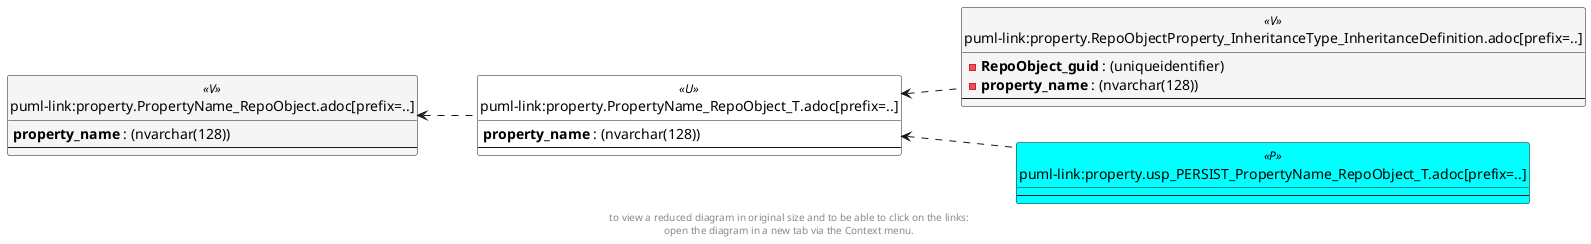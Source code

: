 @startuml
left to right direction
'top to bottom direction
hide circle
'avoide "." issues:
set namespaceSeparator none


skinparam class {
  BackgroundColor White
  BackgroundColor<<FN>> Yellow
  BackgroundColor<<FS>> Yellow
  BackgroundColor<<FT>> LightGray
  BackgroundColor<<IF>> Yellow
  BackgroundColor<<IS>> Yellow
  BackgroundColor<<P>> Aqua
  BackgroundColor<<PC>> Aqua
  BackgroundColor<<SN>> Yellow
  BackgroundColor<<SO>> SlateBlue
  BackgroundColor<<TF>> LightGray
  BackgroundColor<<TR>> Tomato
  BackgroundColor<<U>> White
  BackgroundColor<<V>> WhiteSmoke
  BackgroundColor<<X>> Aqua
}


entity "puml-link:property.PropertyName_RepoObject.adoc[prefix=..]" as property.PropertyName_RepoObject << V >> {
  **property_name** : (nvarchar(128))
  --
}

entity "puml-link:property.PropertyName_RepoObject_T.adoc[prefix=..]" as property.PropertyName_RepoObject_T << U >> {
  **property_name** : (nvarchar(128))
  --
}

entity "puml-link:property.RepoObjectProperty_InheritanceType_InheritanceDefinition.adoc[prefix=..]" as property.RepoObjectProperty_InheritanceType_InheritanceDefinition << V >> {
  - **RepoObject_guid** : (uniqueidentifier)
  - **property_name** : (nvarchar(128))
  --
}

entity "puml-link:property.usp_PERSIST_PropertyName_RepoObject_T.adoc[prefix=..]" as property.usp_PERSIST_PropertyName_RepoObject_T << P >> {
  --
}

property.PropertyName_RepoObject <.. property.PropertyName_RepoObject_T
property.PropertyName_RepoObject_T <.. property.RepoObjectProperty_InheritanceType_InheritanceDefinition
property.PropertyName_RepoObject_T <.. property.usp_PERSIST_PropertyName_RepoObject_T
footer
to view a reduced diagram in original size and to be able to click on the links:
open the diagram in a new tab via the Context menu.
end footer

@enduml

